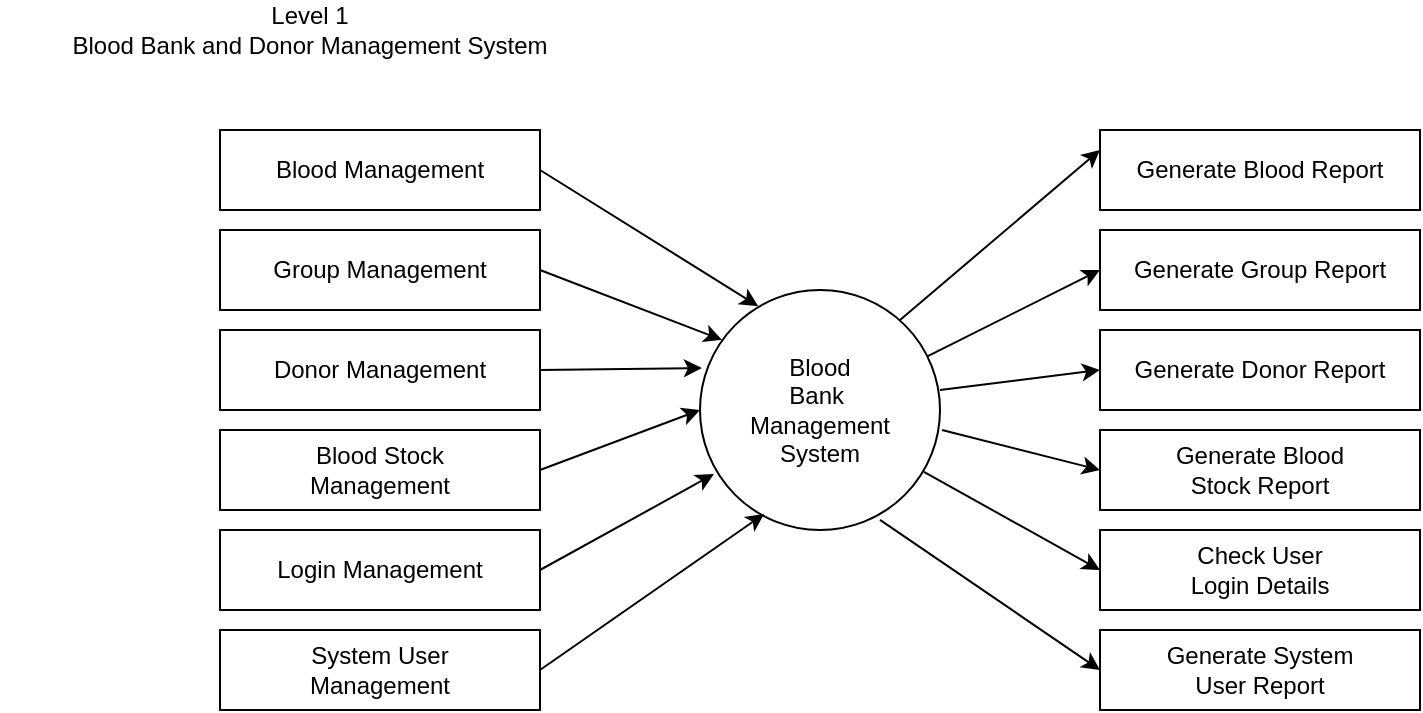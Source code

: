 <mxfile version="13.6.6" type="github">
  <diagram id="0N9GcTCLs40PsIx27nu9" name="Page-1">
    <mxGraphModel dx="868" dy="482" grid="1" gridSize="10" guides="1" tooltips="1" connect="1" arrows="1" fold="1" page="1" pageScale="1" pageWidth="850" pageHeight="1100" math="0" shadow="0">
      <root>
        <mxCell id="0" />
        <mxCell id="1" parent="0" />
        <mxCell id="ZrmOziMJZViyUHCKc2ST-1" value="Level 1&lt;br&gt;Blood Bank and Donor Management System" style="text;html=1;strokeColor=none;fillColor=none;align=center;verticalAlign=middle;whiteSpace=wrap;rounded=0;" parent="1" vertex="1">
          <mxGeometry x="10" y="50" width="310" height="20" as="geometry" />
        </mxCell>
        <mxCell id="ZrmOziMJZViyUHCKc2ST-2" value="Blood&lt;br&gt;Bank&amp;nbsp;&lt;br&gt;Management&lt;br&gt;System" style="ellipse;whiteSpace=wrap;html=1;aspect=fixed;" parent="1" vertex="1">
          <mxGeometry x="360" y="190" width="120" height="120" as="geometry" />
        </mxCell>
        <mxCell id="56nRF85Pk3SCUOcTt5Zv-1" value="Generate Blood Report" style="rounded=0;whiteSpace=wrap;html=1;" parent="1" vertex="1">
          <mxGeometry x="560" y="110" width="160" height="40" as="geometry" />
        </mxCell>
        <mxCell id="56nRF85Pk3SCUOcTt5Zv-2" value="Generate Group Report" style="rounded=0;whiteSpace=wrap;html=1;" parent="1" vertex="1">
          <mxGeometry x="560" y="160" width="160" height="40" as="geometry" />
        </mxCell>
        <mxCell id="56nRF85Pk3SCUOcTt5Zv-3" value="Generate Donor&amp;nbsp;Report" style="rounded=0;whiteSpace=wrap;html=1;" parent="1" vertex="1">
          <mxGeometry x="560" y="210" width="160" height="40" as="geometry" />
        </mxCell>
        <mxCell id="56nRF85Pk3SCUOcTt5Zv-4" value="Generate Blood&lt;br&gt;Stock Report" style="rounded=0;whiteSpace=wrap;html=1;" parent="1" vertex="1">
          <mxGeometry x="560" y="260" width="160" height="40" as="geometry" />
        </mxCell>
        <mxCell id="56nRF85Pk3SCUOcTt5Zv-5" value="Generate System&lt;br&gt;User Report" style="rounded=0;whiteSpace=wrap;html=1;" parent="1" vertex="1">
          <mxGeometry x="560" y="360" width="160" height="40" as="geometry" />
        </mxCell>
        <mxCell id="56nRF85Pk3SCUOcTt5Zv-6" value="Check User&lt;br&gt;Login Details" style="rounded=0;whiteSpace=wrap;html=1;" parent="1" vertex="1">
          <mxGeometry x="560" y="310" width="160" height="40" as="geometry" />
        </mxCell>
        <mxCell id="56nRF85Pk3SCUOcTt5Zv-7" value="System User&lt;br&gt;Management" style="rounded=0;whiteSpace=wrap;html=1;" parent="1" vertex="1">
          <mxGeometry x="120" y="360" width="160" height="40" as="geometry" />
        </mxCell>
        <mxCell id="56nRF85Pk3SCUOcTt5Zv-8" value="Login Management" style="rounded=0;whiteSpace=wrap;html=1;" parent="1" vertex="1">
          <mxGeometry x="120" y="310" width="160" height="40" as="geometry" />
        </mxCell>
        <mxCell id="56nRF85Pk3SCUOcTt5Zv-9" value="Blood Stock&lt;br&gt;Management" style="rounded=0;whiteSpace=wrap;html=1;" parent="1" vertex="1">
          <mxGeometry x="120" y="260" width="160" height="40" as="geometry" />
        </mxCell>
        <mxCell id="56nRF85Pk3SCUOcTt5Zv-10" value="Blood Management" style="rounded=0;whiteSpace=wrap;html=1;" parent="1" vertex="1">
          <mxGeometry x="120" y="110" width="160" height="40" as="geometry" />
        </mxCell>
        <mxCell id="56nRF85Pk3SCUOcTt5Zv-11" value="Group Management" style="rounded=0;whiteSpace=wrap;html=1;" parent="1" vertex="1">
          <mxGeometry x="120" y="160" width="160" height="40" as="geometry" />
        </mxCell>
        <mxCell id="56nRF85Pk3SCUOcTt5Zv-12" value="Donor Management" style="rounded=0;whiteSpace=wrap;html=1;" parent="1" vertex="1">
          <mxGeometry x="120" y="210" width="160" height="40" as="geometry" />
        </mxCell>
        <mxCell id="vwDUmSaHlhe9i_p7MX3b-1" value="" style="endArrow=classic;html=1;exitX=1;exitY=0.5;exitDx=0;exitDy=0;entryX=0.267;entryY=0.933;entryDx=0;entryDy=0;entryPerimeter=0;" edge="1" parent="1" source="56nRF85Pk3SCUOcTt5Zv-7" target="ZrmOziMJZViyUHCKc2ST-2">
          <mxGeometry width="50" height="50" relative="1" as="geometry">
            <mxPoint x="280" y="390" as="sourcePoint" />
            <mxPoint x="330" y="340" as="targetPoint" />
          </mxGeometry>
        </mxCell>
        <mxCell id="vwDUmSaHlhe9i_p7MX3b-2" value="" style="endArrow=classic;html=1;entryX=0.058;entryY=0.767;entryDx=0;entryDy=0;entryPerimeter=0;" edge="1" parent="1" target="ZrmOziMJZViyUHCKc2ST-2">
          <mxGeometry width="50" height="50" relative="1" as="geometry">
            <mxPoint x="280" y="330" as="sourcePoint" />
            <mxPoint x="364" y="280" as="targetPoint" />
          </mxGeometry>
        </mxCell>
        <mxCell id="vwDUmSaHlhe9i_p7MX3b-3" value="" style="endArrow=classic;html=1;exitX=1;exitY=0.5;exitDx=0;exitDy=0;entryX=0;entryY=0.5;entryDx=0;entryDy=0;" edge="1" parent="1" source="56nRF85Pk3SCUOcTt5Zv-9" target="ZrmOziMJZViyUHCKc2ST-2">
          <mxGeometry width="50" height="50" relative="1" as="geometry">
            <mxPoint x="290" y="290" as="sourcePoint" />
            <mxPoint x="330" y="230" as="targetPoint" />
          </mxGeometry>
        </mxCell>
        <mxCell id="vwDUmSaHlhe9i_p7MX3b-4" value="" style="endArrow=classic;html=1;entryX=0.008;entryY=0.325;entryDx=0;entryDy=0;entryPerimeter=0;" edge="1" parent="1" target="ZrmOziMJZViyUHCKc2ST-2">
          <mxGeometry width="50" height="50" relative="1" as="geometry">
            <mxPoint x="280" y="230" as="sourcePoint" />
            <mxPoint x="330" y="180" as="targetPoint" />
          </mxGeometry>
        </mxCell>
        <mxCell id="vwDUmSaHlhe9i_p7MX3b-5" value="" style="endArrow=classic;html=1;entryX=0.092;entryY=0.208;entryDx=0;entryDy=0;entryPerimeter=0;" edge="1" parent="1" target="ZrmOziMJZViyUHCKc2ST-2">
          <mxGeometry width="50" height="50" relative="1" as="geometry">
            <mxPoint x="280" y="180" as="sourcePoint" />
            <mxPoint x="330" y="130" as="targetPoint" />
          </mxGeometry>
        </mxCell>
        <mxCell id="vwDUmSaHlhe9i_p7MX3b-6" value="" style="endArrow=classic;html=1;entryX=0.242;entryY=0.067;entryDx=0;entryDy=0;entryPerimeter=0;" edge="1" parent="1" target="ZrmOziMJZViyUHCKc2ST-2">
          <mxGeometry width="50" height="50" relative="1" as="geometry">
            <mxPoint x="280" y="130" as="sourcePoint" />
            <mxPoint x="330" y="80" as="targetPoint" />
          </mxGeometry>
        </mxCell>
        <mxCell id="vwDUmSaHlhe9i_p7MX3b-7" value="" style="endArrow=classic;html=1;entryX=0;entryY=0.5;entryDx=0;entryDy=0;exitX=0.75;exitY=0.958;exitDx=0;exitDy=0;exitPerimeter=0;" edge="1" parent="1" source="ZrmOziMJZViyUHCKc2ST-2" target="56nRF85Pk3SCUOcTt5Zv-5">
          <mxGeometry width="50" height="50" relative="1" as="geometry">
            <mxPoint x="462" y="420" as="sourcePoint" />
            <mxPoint x="430" y="220" as="targetPoint" />
          </mxGeometry>
        </mxCell>
        <mxCell id="vwDUmSaHlhe9i_p7MX3b-8" value="" style="endArrow=classic;html=1;exitX=0.933;exitY=0.758;exitDx=0;exitDy=0;entryX=0;entryY=0.5;entryDx=0;entryDy=0;exitPerimeter=0;" edge="1" parent="1" source="ZrmOziMJZViyUHCKc2ST-2" target="56nRF85Pk3SCUOcTt5Zv-6">
          <mxGeometry width="50" height="50" relative="1" as="geometry">
            <mxPoint x="480" y="275" as="sourcePoint" />
            <mxPoint x="530" y="225" as="targetPoint" />
          </mxGeometry>
        </mxCell>
        <mxCell id="vwDUmSaHlhe9i_p7MX3b-9" value="" style="endArrow=classic;html=1;entryX=0;entryY=0.5;entryDx=0;entryDy=0;" edge="1" parent="1" target="56nRF85Pk3SCUOcTt5Zv-4">
          <mxGeometry width="50" height="50" relative="1" as="geometry">
            <mxPoint x="481" y="260" as="sourcePoint" />
            <mxPoint x="530" y="200" as="targetPoint" />
          </mxGeometry>
        </mxCell>
        <mxCell id="vwDUmSaHlhe9i_p7MX3b-10" value="" style="endArrow=classic;html=1;entryX=0;entryY=0.5;entryDx=0;entryDy=0;exitX=1;exitY=0.417;exitDx=0;exitDy=0;exitPerimeter=0;" edge="1" parent="1" source="ZrmOziMJZViyUHCKc2ST-2" target="56nRF85Pk3SCUOcTt5Zv-3">
          <mxGeometry width="50" height="50" relative="1" as="geometry">
            <mxPoint x="460" y="220" as="sourcePoint" />
            <mxPoint x="510" y="170" as="targetPoint" />
          </mxGeometry>
        </mxCell>
        <mxCell id="vwDUmSaHlhe9i_p7MX3b-11" value="" style="endArrow=classic;html=1;entryX=0;entryY=0.25;entryDx=0;entryDy=0;" edge="1" parent="1" target="56nRF85Pk3SCUOcTt5Zv-1">
          <mxGeometry width="50" height="50" relative="1" as="geometry">
            <mxPoint x="460" y="205" as="sourcePoint" />
            <mxPoint x="510" y="155" as="targetPoint" />
          </mxGeometry>
        </mxCell>
        <mxCell id="vwDUmSaHlhe9i_p7MX3b-12" value="" style="endArrow=classic;html=1;entryX=0;entryY=0.5;entryDx=0;entryDy=0;" edge="1" parent="1" source="ZrmOziMJZViyUHCKc2ST-2" target="56nRF85Pk3SCUOcTt5Zv-2">
          <mxGeometry width="50" height="50" relative="1" as="geometry">
            <mxPoint x="440" y="180" as="sourcePoint" />
            <mxPoint x="490" y="130" as="targetPoint" />
          </mxGeometry>
        </mxCell>
      </root>
    </mxGraphModel>
  </diagram>
</mxfile>
